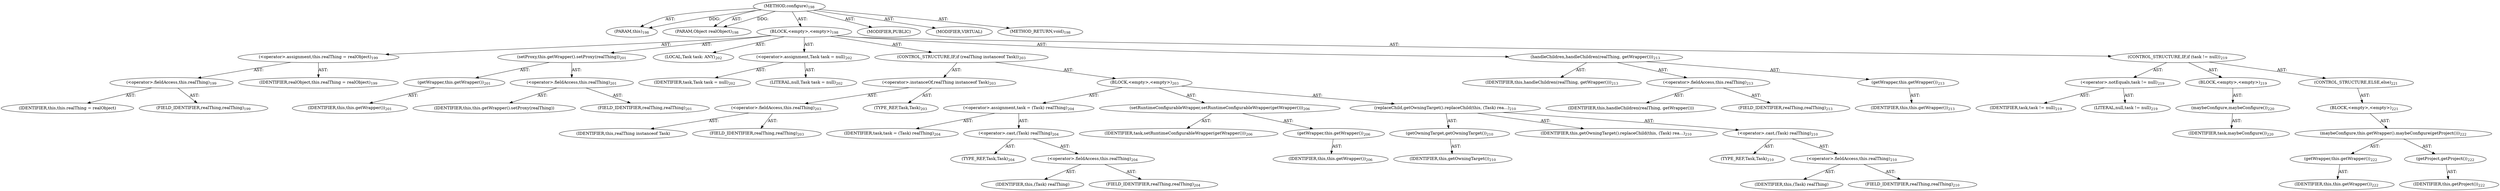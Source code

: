 digraph "configure" {  
"111669149704" [label = <(METHOD,configure)<SUB>198</SUB>> ]
"115964116995" [label = <(PARAM,this)<SUB>198</SUB>> ]
"115964117013" [label = <(PARAM,Object realObject)<SUB>198</SUB>> ]
"25769803785" [label = <(BLOCK,&lt;empty&gt;,&lt;empty&gt;)<SUB>198</SUB>> ]
"30064771096" [label = <(&lt;operator&gt;.assignment,this.realThing = realObject)<SUB>199</SUB>> ]
"30064771097" [label = <(&lt;operator&gt;.fieldAccess,this.realThing)<SUB>199</SUB>> ]
"68719476786" [label = <(IDENTIFIER,this,this.realThing = realObject)> ]
"55834574857" [label = <(FIELD_IDENTIFIER,realThing,realThing)<SUB>199</SUB>> ]
"68719476787" [label = <(IDENTIFIER,realObject,this.realThing = realObject)<SUB>199</SUB>> ]
"30064771098" [label = <(setProxy,this.getWrapper().setProxy(realThing))<SUB>201</SUB>> ]
"30064771099" [label = <(getWrapper,this.getWrapper())<SUB>201</SUB>> ]
"68719476743" [label = <(IDENTIFIER,this,this.getWrapper())<SUB>201</SUB>> ]
"30064771100" [label = <(&lt;operator&gt;.fieldAccess,this.realThing)<SUB>201</SUB>> ]
"68719476788" [label = <(IDENTIFIER,this,this.getWrapper().setProxy(realThing))> ]
"55834574858" [label = <(FIELD_IDENTIFIER,realThing,realThing)<SUB>201</SUB>> ]
"94489280513" [label = <(LOCAL,Task task: ANY)<SUB>202</SUB>> ]
"30064771101" [label = <(&lt;operator&gt;.assignment,Task task = null)<SUB>202</SUB>> ]
"68719476789" [label = <(IDENTIFIER,task,Task task = null)<SUB>202</SUB>> ]
"90194313218" [label = <(LITERAL,null,Task task = null)<SUB>202</SUB>> ]
"47244640257" [label = <(CONTROL_STRUCTURE,IF,if (realThing instanceof Task))<SUB>203</SUB>> ]
"30064771102" [label = <(&lt;operator&gt;.instanceOf,realThing instanceof Task)<SUB>203</SUB>> ]
"30064771103" [label = <(&lt;operator&gt;.fieldAccess,this.realThing)<SUB>203</SUB>> ]
"68719476790" [label = <(IDENTIFIER,this,realThing instanceof Task)> ]
"55834574859" [label = <(FIELD_IDENTIFIER,realThing,realThing)<SUB>203</SUB>> ]
"180388626432" [label = <(TYPE_REF,Task,Task)<SUB>203</SUB>> ]
"25769803786" [label = <(BLOCK,&lt;empty&gt;,&lt;empty&gt;)<SUB>203</SUB>> ]
"30064771104" [label = <(&lt;operator&gt;.assignment,task = (Task) realThing)<SUB>204</SUB>> ]
"68719476791" [label = <(IDENTIFIER,task,task = (Task) realThing)<SUB>204</SUB>> ]
"30064771105" [label = <(&lt;operator&gt;.cast,(Task) realThing)<SUB>204</SUB>> ]
"180388626433" [label = <(TYPE_REF,Task,Task)<SUB>204</SUB>> ]
"30064771106" [label = <(&lt;operator&gt;.fieldAccess,this.realThing)<SUB>204</SUB>> ]
"68719476792" [label = <(IDENTIFIER,this,(Task) realThing)> ]
"55834574860" [label = <(FIELD_IDENTIFIER,realThing,realThing)<SUB>204</SUB>> ]
"30064771107" [label = <(setRuntimeConfigurableWrapper,setRuntimeConfigurableWrapper(getWrapper()))<SUB>206</SUB>> ]
"68719476793" [label = <(IDENTIFIER,task,setRuntimeConfigurableWrapper(getWrapper()))<SUB>206</SUB>> ]
"30064771108" [label = <(getWrapper,this.getWrapper())<SUB>206</SUB>> ]
"68719476744" [label = <(IDENTIFIER,this,this.getWrapper())<SUB>206</SUB>> ]
"30064771109" [label = <(replaceChild,getOwningTarget().replaceChild(this, (Task) rea...)<SUB>210</SUB>> ]
"30064771110" [label = <(getOwningTarget,getOwningTarget())<SUB>210</SUB>> ]
"68719476746" [label = <(IDENTIFIER,this,getOwningTarget())<SUB>210</SUB>> ]
"68719476745" [label = <(IDENTIFIER,this,getOwningTarget().replaceChild(this, (Task) rea...)<SUB>210</SUB>> ]
"30064771111" [label = <(&lt;operator&gt;.cast,(Task) realThing)<SUB>210</SUB>> ]
"180388626434" [label = <(TYPE_REF,Task,Task)<SUB>210</SUB>> ]
"30064771112" [label = <(&lt;operator&gt;.fieldAccess,this.realThing)<SUB>210</SUB>> ]
"68719476794" [label = <(IDENTIFIER,this,(Task) realThing)> ]
"55834574861" [label = <(FIELD_IDENTIFIER,realThing,realThing)<SUB>210</SUB>> ]
"30064771113" [label = <(handleChildren,handleChildren(realThing, getWrapper()))<SUB>213</SUB>> ]
"68719476748" [label = <(IDENTIFIER,this,handleChildren(realThing, getWrapper()))<SUB>213</SUB>> ]
"30064771114" [label = <(&lt;operator&gt;.fieldAccess,this.realThing)<SUB>213</SUB>> ]
"68719476795" [label = <(IDENTIFIER,this,handleChildren(realThing, getWrapper()))> ]
"55834574862" [label = <(FIELD_IDENTIFIER,realThing,realThing)<SUB>213</SUB>> ]
"30064771115" [label = <(getWrapper,this.getWrapper())<SUB>213</SUB>> ]
"68719476747" [label = <(IDENTIFIER,this,this.getWrapper())<SUB>213</SUB>> ]
"47244640258" [label = <(CONTROL_STRUCTURE,IF,if (task != null))<SUB>219</SUB>> ]
"30064771116" [label = <(&lt;operator&gt;.notEquals,task != null)<SUB>219</SUB>> ]
"68719476796" [label = <(IDENTIFIER,task,task != null)<SUB>219</SUB>> ]
"90194313219" [label = <(LITERAL,null,task != null)<SUB>219</SUB>> ]
"25769803787" [label = <(BLOCK,&lt;empty&gt;,&lt;empty&gt;)<SUB>219</SUB>> ]
"30064771117" [label = <(maybeConfigure,maybeConfigure())<SUB>220</SUB>> ]
"68719476797" [label = <(IDENTIFIER,task,maybeConfigure())<SUB>220</SUB>> ]
"47244640259" [label = <(CONTROL_STRUCTURE,ELSE,else)<SUB>221</SUB>> ]
"25769803788" [label = <(BLOCK,&lt;empty&gt;,&lt;empty&gt;)<SUB>221</SUB>> ]
"30064771118" [label = <(maybeConfigure,this.getWrapper().maybeConfigure(getProject()))<SUB>222</SUB>> ]
"30064771119" [label = <(getWrapper,this.getWrapper())<SUB>222</SUB>> ]
"68719476750" [label = <(IDENTIFIER,this,this.getWrapper())<SUB>222</SUB>> ]
"30064771120" [label = <(getProject,getProject())<SUB>222</SUB>> ]
"68719476749" [label = <(IDENTIFIER,this,getProject())<SUB>222</SUB>> ]
"133143986198" [label = <(MODIFIER,PUBLIC)> ]
"133143986199" [label = <(MODIFIER,VIRTUAL)> ]
"128849018888" [label = <(METHOD_RETURN,void)<SUB>198</SUB>> ]
  "111669149704" -> "115964116995"  [ label = "AST: "] 
  "111669149704" -> "115964117013"  [ label = "AST: "] 
  "111669149704" -> "25769803785"  [ label = "AST: "] 
  "111669149704" -> "133143986198"  [ label = "AST: "] 
  "111669149704" -> "133143986199"  [ label = "AST: "] 
  "111669149704" -> "128849018888"  [ label = "AST: "] 
  "25769803785" -> "30064771096"  [ label = "AST: "] 
  "25769803785" -> "30064771098"  [ label = "AST: "] 
  "25769803785" -> "94489280513"  [ label = "AST: "] 
  "25769803785" -> "30064771101"  [ label = "AST: "] 
  "25769803785" -> "47244640257"  [ label = "AST: "] 
  "25769803785" -> "30064771113"  [ label = "AST: "] 
  "25769803785" -> "47244640258"  [ label = "AST: "] 
  "30064771096" -> "30064771097"  [ label = "AST: "] 
  "30064771096" -> "68719476787"  [ label = "AST: "] 
  "30064771097" -> "68719476786"  [ label = "AST: "] 
  "30064771097" -> "55834574857"  [ label = "AST: "] 
  "30064771098" -> "30064771099"  [ label = "AST: "] 
  "30064771098" -> "30064771100"  [ label = "AST: "] 
  "30064771099" -> "68719476743"  [ label = "AST: "] 
  "30064771100" -> "68719476788"  [ label = "AST: "] 
  "30064771100" -> "55834574858"  [ label = "AST: "] 
  "30064771101" -> "68719476789"  [ label = "AST: "] 
  "30064771101" -> "90194313218"  [ label = "AST: "] 
  "47244640257" -> "30064771102"  [ label = "AST: "] 
  "47244640257" -> "25769803786"  [ label = "AST: "] 
  "30064771102" -> "30064771103"  [ label = "AST: "] 
  "30064771102" -> "180388626432"  [ label = "AST: "] 
  "30064771103" -> "68719476790"  [ label = "AST: "] 
  "30064771103" -> "55834574859"  [ label = "AST: "] 
  "25769803786" -> "30064771104"  [ label = "AST: "] 
  "25769803786" -> "30064771107"  [ label = "AST: "] 
  "25769803786" -> "30064771109"  [ label = "AST: "] 
  "30064771104" -> "68719476791"  [ label = "AST: "] 
  "30064771104" -> "30064771105"  [ label = "AST: "] 
  "30064771105" -> "180388626433"  [ label = "AST: "] 
  "30064771105" -> "30064771106"  [ label = "AST: "] 
  "30064771106" -> "68719476792"  [ label = "AST: "] 
  "30064771106" -> "55834574860"  [ label = "AST: "] 
  "30064771107" -> "68719476793"  [ label = "AST: "] 
  "30064771107" -> "30064771108"  [ label = "AST: "] 
  "30064771108" -> "68719476744"  [ label = "AST: "] 
  "30064771109" -> "30064771110"  [ label = "AST: "] 
  "30064771109" -> "68719476745"  [ label = "AST: "] 
  "30064771109" -> "30064771111"  [ label = "AST: "] 
  "30064771110" -> "68719476746"  [ label = "AST: "] 
  "30064771111" -> "180388626434"  [ label = "AST: "] 
  "30064771111" -> "30064771112"  [ label = "AST: "] 
  "30064771112" -> "68719476794"  [ label = "AST: "] 
  "30064771112" -> "55834574861"  [ label = "AST: "] 
  "30064771113" -> "68719476748"  [ label = "AST: "] 
  "30064771113" -> "30064771114"  [ label = "AST: "] 
  "30064771113" -> "30064771115"  [ label = "AST: "] 
  "30064771114" -> "68719476795"  [ label = "AST: "] 
  "30064771114" -> "55834574862"  [ label = "AST: "] 
  "30064771115" -> "68719476747"  [ label = "AST: "] 
  "47244640258" -> "30064771116"  [ label = "AST: "] 
  "47244640258" -> "25769803787"  [ label = "AST: "] 
  "47244640258" -> "47244640259"  [ label = "AST: "] 
  "30064771116" -> "68719476796"  [ label = "AST: "] 
  "30064771116" -> "90194313219"  [ label = "AST: "] 
  "25769803787" -> "30064771117"  [ label = "AST: "] 
  "30064771117" -> "68719476797"  [ label = "AST: "] 
  "47244640259" -> "25769803788"  [ label = "AST: "] 
  "25769803788" -> "30064771118"  [ label = "AST: "] 
  "30064771118" -> "30064771119"  [ label = "AST: "] 
  "30064771118" -> "30064771120"  [ label = "AST: "] 
  "30064771119" -> "68719476750"  [ label = "AST: "] 
  "30064771120" -> "68719476749"  [ label = "AST: "] 
  "111669149704" -> "115964116995"  [ label = "DDG: "] 
  "111669149704" -> "115964117013"  [ label = "DDG: "] 
}
